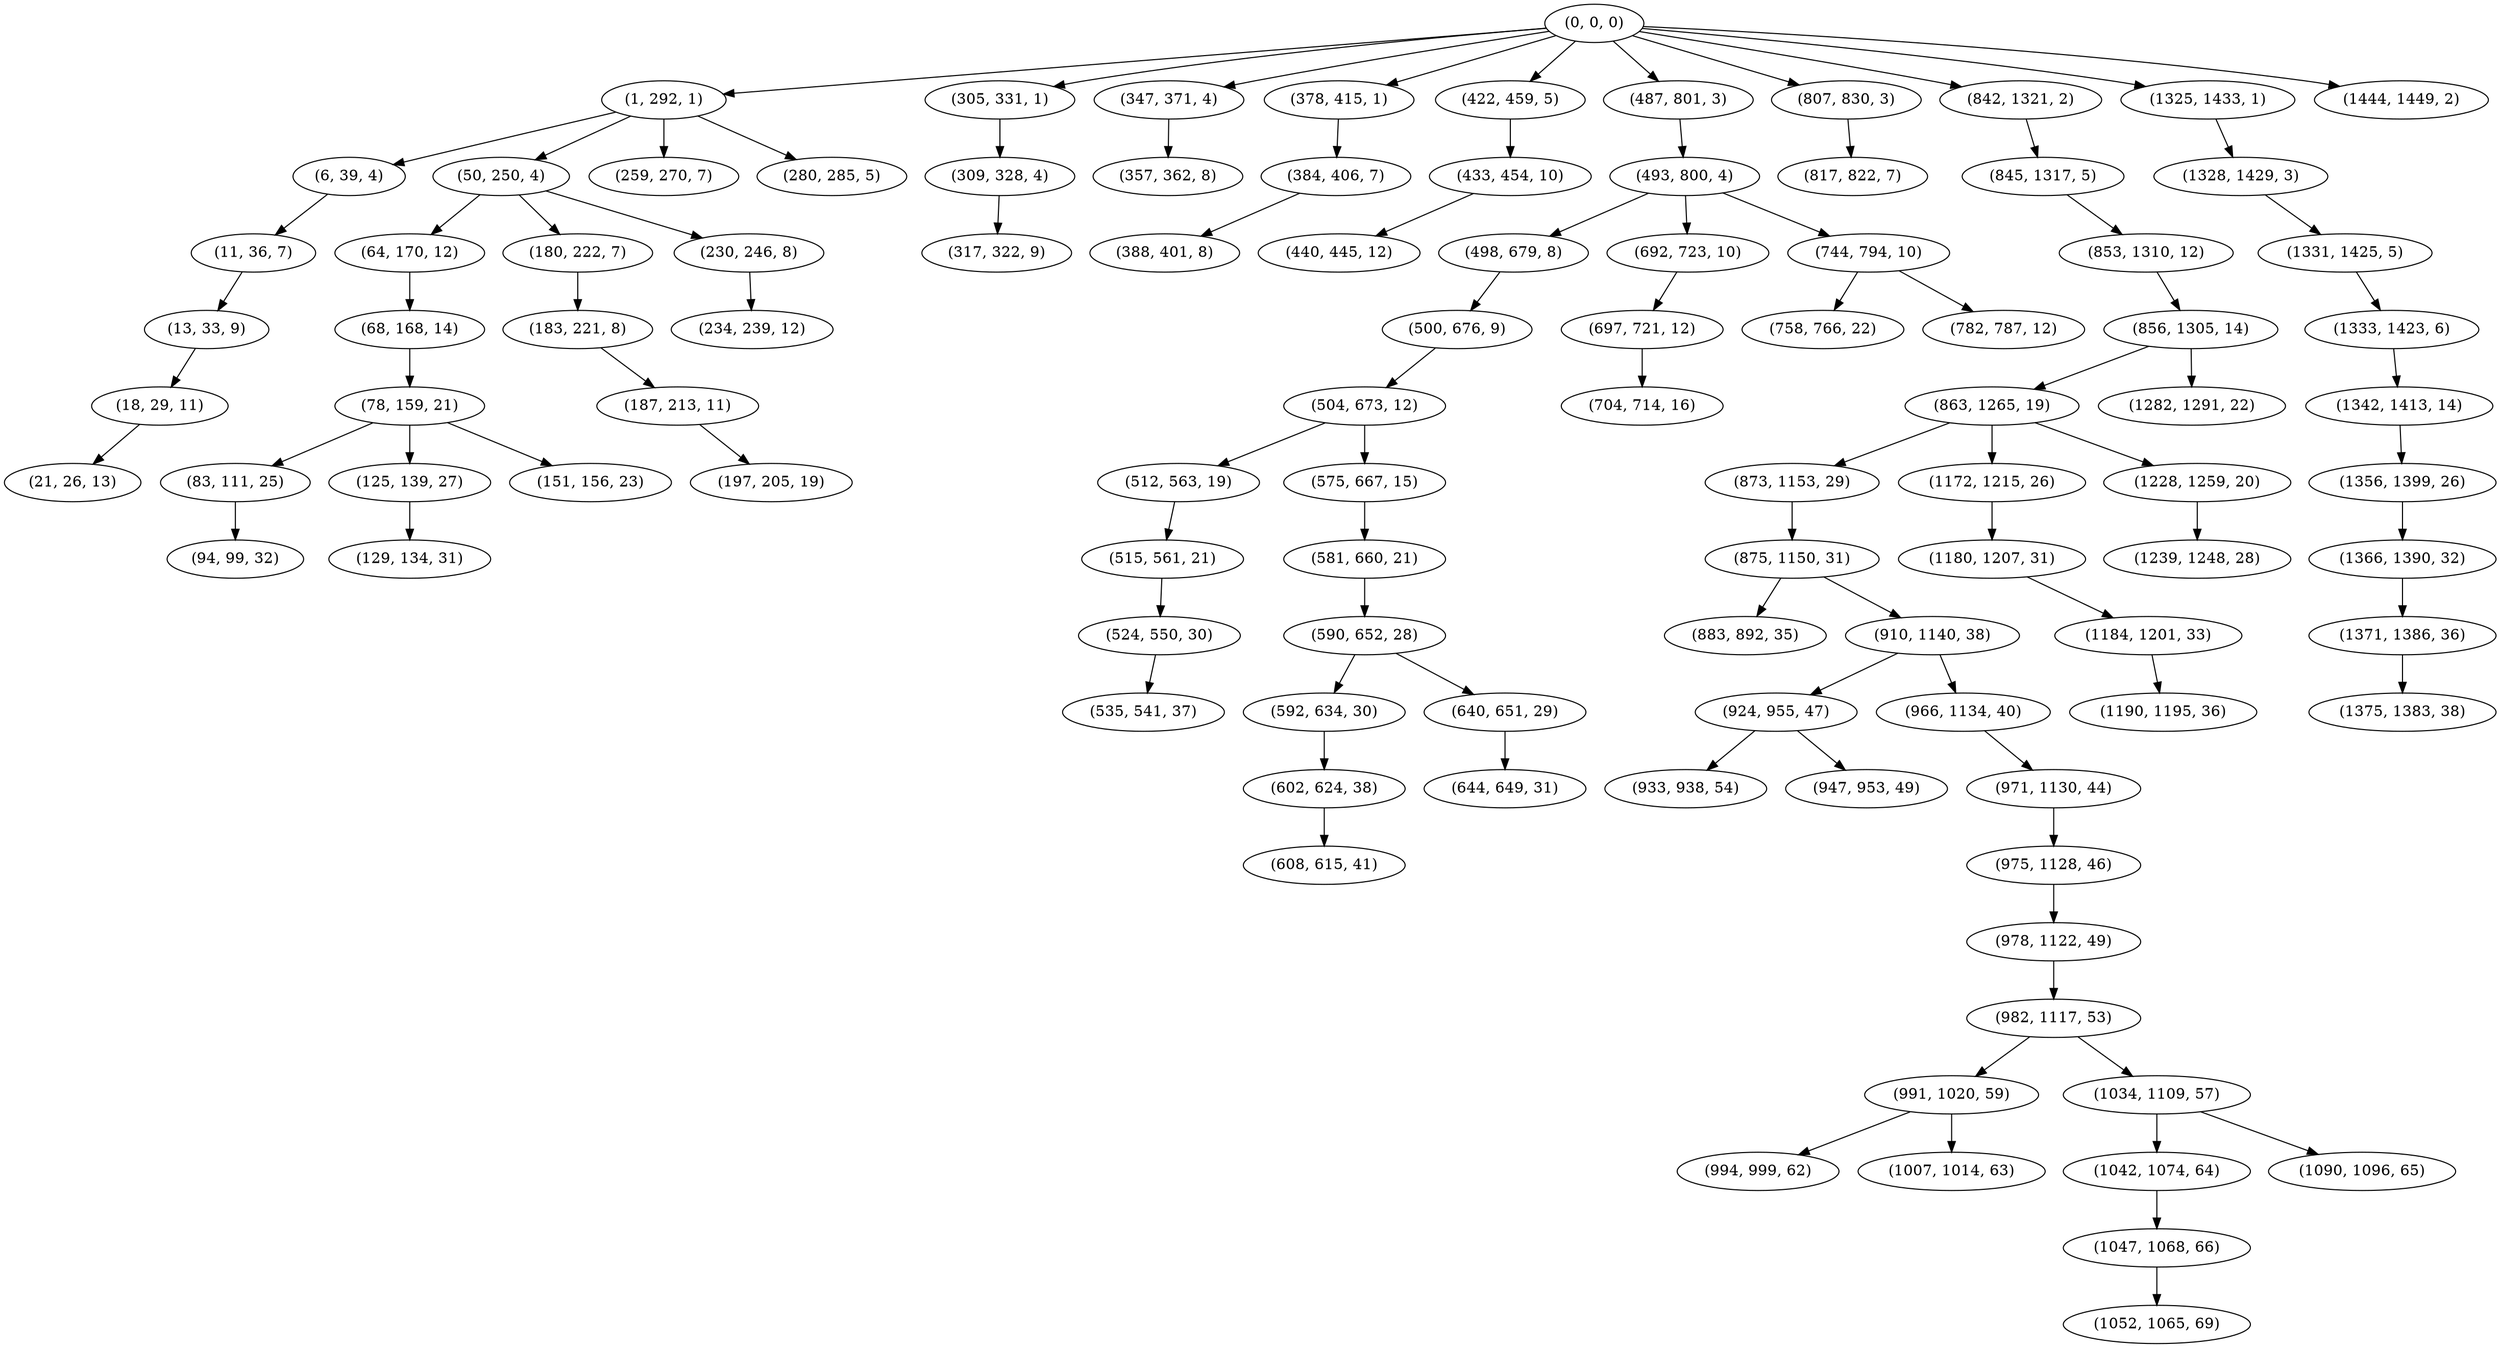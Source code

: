 digraph tree {
    "(0, 0, 0)";
    "(1, 292, 1)";
    "(6, 39, 4)";
    "(11, 36, 7)";
    "(13, 33, 9)";
    "(18, 29, 11)";
    "(21, 26, 13)";
    "(50, 250, 4)";
    "(64, 170, 12)";
    "(68, 168, 14)";
    "(78, 159, 21)";
    "(83, 111, 25)";
    "(94, 99, 32)";
    "(125, 139, 27)";
    "(129, 134, 31)";
    "(151, 156, 23)";
    "(180, 222, 7)";
    "(183, 221, 8)";
    "(187, 213, 11)";
    "(197, 205, 19)";
    "(230, 246, 8)";
    "(234, 239, 12)";
    "(259, 270, 7)";
    "(280, 285, 5)";
    "(305, 331, 1)";
    "(309, 328, 4)";
    "(317, 322, 9)";
    "(347, 371, 4)";
    "(357, 362, 8)";
    "(378, 415, 1)";
    "(384, 406, 7)";
    "(388, 401, 8)";
    "(422, 459, 5)";
    "(433, 454, 10)";
    "(440, 445, 12)";
    "(487, 801, 3)";
    "(493, 800, 4)";
    "(498, 679, 8)";
    "(500, 676, 9)";
    "(504, 673, 12)";
    "(512, 563, 19)";
    "(515, 561, 21)";
    "(524, 550, 30)";
    "(535, 541, 37)";
    "(575, 667, 15)";
    "(581, 660, 21)";
    "(590, 652, 28)";
    "(592, 634, 30)";
    "(602, 624, 38)";
    "(608, 615, 41)";
    "(640, 651, 29)";
    "(644, 649, 31)";
    "(692, 723, 10)";
    "(697, 721, 12)";
    "(704, 714, 16)";
    "(744, 794, 10)";
    "(758, 766, 22)";
    "(782, 787, 12)";
    "(807, 830, 3)";
    "(817, 822, 7)";
    "(842, 1321, 2)";
    "(845, 1317, 5)";
    "(853, 1310, 12)";
    "(856, 1305, 14)";
    "(863, 1265, 19)";
    "(873, 1153, 29)";
    "(875, 1150, 31)";
    "(883, 892, 35)";
    "(910, 1140, 38)";
    "(924, 955, 47)";
    "(933, 938, 54)";
    "(947, 953, 49)";
    "(966, 1134, 40)";
    "(971, 1130, 44)";
    "(975, 1128, 46)";
    "(978, 1122, 49)";
    "(982, 1117, 53)";
    "(991, 1020, 59)";
    "(994, 999, 62)";
    "(1007, 1014, 63)";
    "(1034, 1109, 57)";
    "(1042, 1074, 64)";
    "(1047, 1068, 66)";
    "(1052, 1065, 69)";
    "(1090, 1096, 65)";
    "(1172, 1215, 26)";
    "(1180, 1207, 31)";
    "(1184, 1201, 33)";
    "(1190, 1195, 36)";
    "(1228, 1259, 20)";
    "(1239, 1248, 28)";
    "(1282, 1291, 22)";
    "(1325, 1433, 1)";
    "(1328, 1429, 3)";
    "(1331, 1425, 5)";
    "(1333, 1423, 6)";
    "(1342, 1413, 14)";
    "(1356, 1399, 26)";
    "(1366, 1390, 32)";
    "(1371, 1386, 36)";
    "(1375, 1383, 38)";
    "(1444, 1449, 2)";
    "(0, 0, 0)" -> "(1, 292, 1)";
    "(0, 0, 0)" -> "(305, 331, 1)";
    "(0, 0, 0)" -> "(347, 371, 4)";
    "(0, 0, 0)" -> "(378, 415, 1)";
    "(0, 0, 0)" -> "(422, 459, 5)";
    "(0, 0, 0)" -> "(487, 801, 3)";
    "(0, 0, 0)" -> "(807, 830, 3)";
    "(0, 0, 0)" -> "(842, 1321, 2)";
    "(0, 0, 0)" -> "(1325, 1433, 1)";
    "(0, 0, 0)" -> "(1444, 1449, 2)";
    "(1, 292, 1)" -> "(6, 39, 4)";
    "(1, 292, 1)" -> "(50, 250, 4)";
    "(1, 292, 1)" -> "(259, 270, 7)";
    "(1, 292, 1)" -> "(280, 285, 5)";
    "(6, 39, 4)" -> "(11, 36, 7)";
    "(11, 36, 7)" -> "(13, 33, 9)";
    "(13, 33, 9)" -> "(18, 29, 11)";
    "(18, 29, 11)" -> "(21, 26, 13)";
    "(50, 250, 4)" -> "(64, 170, 12)";
    "(50, 250, 4)" -> "(180, 222, 7)";
    "(50, 250, 4)" -> "(230, 246, 8)";
    "(64, 170, 12)" -> "(68, 168, 14)";
    "(68, 168, 14)" -> "(78, 159, 21)";
    "(78, 159, 21)" -> "(83, 111, 25)";
    "(78, 159, 21)" -> "(125, 139, 27)";
    "(78, 159, 21)" -> "(151, 156, 23)";
    "(83, 111, 25)" -> "(94, 99, 32)";
    "(125, 139, 27)" -> "(129, 134, 31)";
    "(180, 222, 7)" -> "(183, 221, 8)";
    "(183, 221, 8)" -> "(187, 213, 11)";
    "(187, 213, 11)" -> "(197, 205, 19)";
    "(230, 246, 8)" -> "(234, 239, 12)";
    "(305, 331, 1)" -> "(309, 328, 4)";
    "(309, 328, 4)" -> "(317, 322, 9)";
    "(347, 371, 4)" -> "(357, 362, 8)";
    "(378, 415, 1)" -> "(384, 406, 7)";
    "(384, 406, 7)" -> "(388, 401, 8)";
    "(422, 459, 5)" -> "(433, 454, 10)";
    "(433, 454, 10)" -> "(440, 445, 12)";
    "(487, 801, 3)" -> "(493, 800, 4)";
    "(493, 800, 4)" -> "(498, 679, 8)";
    "(493, 800, 4)" -> "(692, 723, 10)";
    "(493, 800, 4)" -> "(744, 794, 10)";
    "(498, 679, 8)" -> "(500, 676, 9)";
    "(500, 676, 9)" -> "(504, 673, 12)";
    "(504, 673, 12)" -> "(512, 563, 19)";
    "(504, 673, 12)" -> "(575, 667, 15)";
    "(512, 563, 19)" -> "(515, 561, 21)";
    "(515, 561, 21)" -> "(524, 550, 30)";
    "(524, 550, 30)" -> "(535, 541, 37)";
    "(575, 667, 15)" -> "(581, 660, 21)";
    "(581, 660, 21)" -> "(590, 652, 28)";
    "(590, 652, 28)" -> "(592, 634, 30)";
    "(590, 652, 28)" -> "(640, 651, 29)";
    "(592, 634, 30)" -> "(602, 624, 38)";
    "(602, 624, 38)" -> "(608, 615, 41)";
    "(640, 651, 29)" -> "(644, 649, 31)";
    "(692, 723, 10)" -> "(697, 721, 12)";
    "(697, 721, 12)" -> "(704, 714, 16)";
    "(744, 794, 10)" -> "(758, 766, 22)";
    "(744, 794, 10)" -> "(782, 787, 12)";
    "(807, 830, 3)" -> "(817, 822, 7)";
    "(842, 1321, 2)" -> "(845, 1317, 5)";
    "(845, 1317, 5)" -> "(853, 1310, 12)";
    "(853, 1310, 12)" -> "(856, 1305, 14)";
    "(856, 1305, 14)" -> "(863, 1265, 19)";
    "(856, 1305, 14)" -> "(1282, 1291, 22)";
    "(863, 1265, 19)" -> "(873, 1153, 29)";
    "(863, 1265, 19)" -> "(1172, 1215, 26)";
    "(863, 1265, 19)" -> "(1228, 1259, 20)";
    "(873, 1153, 29)" -> "(875, 1150, 31)";
    "(875, 1150, 31)" -> "(883, 892, 35)";
    "(875, 1150, 31)" -> "(910, 1140, 38)";
    "(910, 1140, 38)" -> "(924, 955, 47)";
    "(910, 1140, 38)" -> "(966, 1134, 40)";
    "(924, 955, 47)" -> "(933, 938, 54)";
    "(924, 955, 47)" -> "(947, 953, 49)";
    "(966, 1134, 40)" -> "(971, 1130, 44)";
    "(971, 1130, 44)" -> "(975, 1128, 46)";
    "(975, 1128, 46)" -> "(978, 1122, 49)";
    "(978, 1122, 49)" -> "(982, 1117, 53)";
    "(982, 1117, 53)" -> "(991, 1020, 59)";
    "(982, 1117, 53)" -> "(1034, 1109, 57)";
    "(991, 1020, 59)" -> "(994, 999, 62)";
    "(991, 1020, 59)" -> "(1007, 1014, 63)";
    "(1034, 1109, 57)" -> "(1042, 1074, 64)";
    "(1034, 1109, 57)" -> "(1090, 1096, 65)";
    "(1042, 1074, 64)" -> "(1047, 1068, 66)";
    "(1047, 1068, 66)" -> "(1052, 1065, 69)";
    "(1172, 1215, 26)" -> "(1180, 1207, 31)";
    "(1180, 1207, 31)" -> "(1184, 1201, 33)";
    "(1184, 1201, 33)" -> "(1190, 1195, 36)";
    "(1228, 1259, 20)" -> "(1239, 1248, 28)";
    "(1325, 1433, 1)" -> "(1328, 1429, 3)";
    "(1328, 1429, 3)" -> "(1331, 1425, 5)";
    "(1331, 1425, 5)" -> "(1333, 1423, 6)";
    "(1333, 1423, 6)" -> "(1342, 1413, 14)";
    "(1342, 1413, 14)" -> "(1356, 1399, 26)";
    "(1356, 1399, 26)" -> "(1366, 1390, 32)";
    "(1366, 1390, 32)" -> "(1371, 1386, 36)";
    "(1371, 1386, 36)" -> "(1375, 1383, 38)";
}
